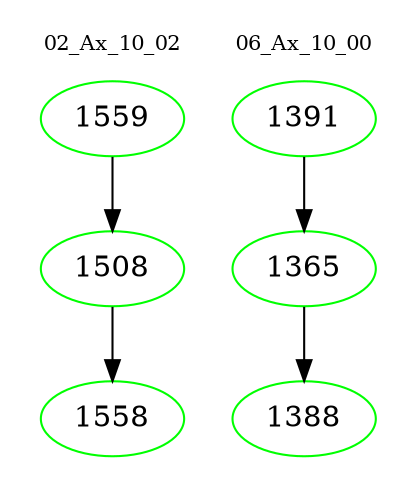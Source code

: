 digraph{
subgraph cluster_0 {
color = white
label = "02_Ax_10_02";
fontsize=10;
T0_1559 [label="1559", color="green"]
T0_1559 -> T0_1508 [color="black"]
T0_1508 [label="1508", color="green"]
T0_1508 -> T0_1558 [color="black"]
T0_1558 [label="1558", color="green"]
}
subgraph cluster_1 {
color = white
label = "06_Ax_10_00";
fontsize=10;
T1_1391 [label="1391", color="green"]
T1_1391 -> T1_1365 [color="black"]
T1_1365 [label="1365", color="green"]
T1_1365 -> T1_1388 [color="black"]
T1_1388 [label="1388", color="green"]
}
}
